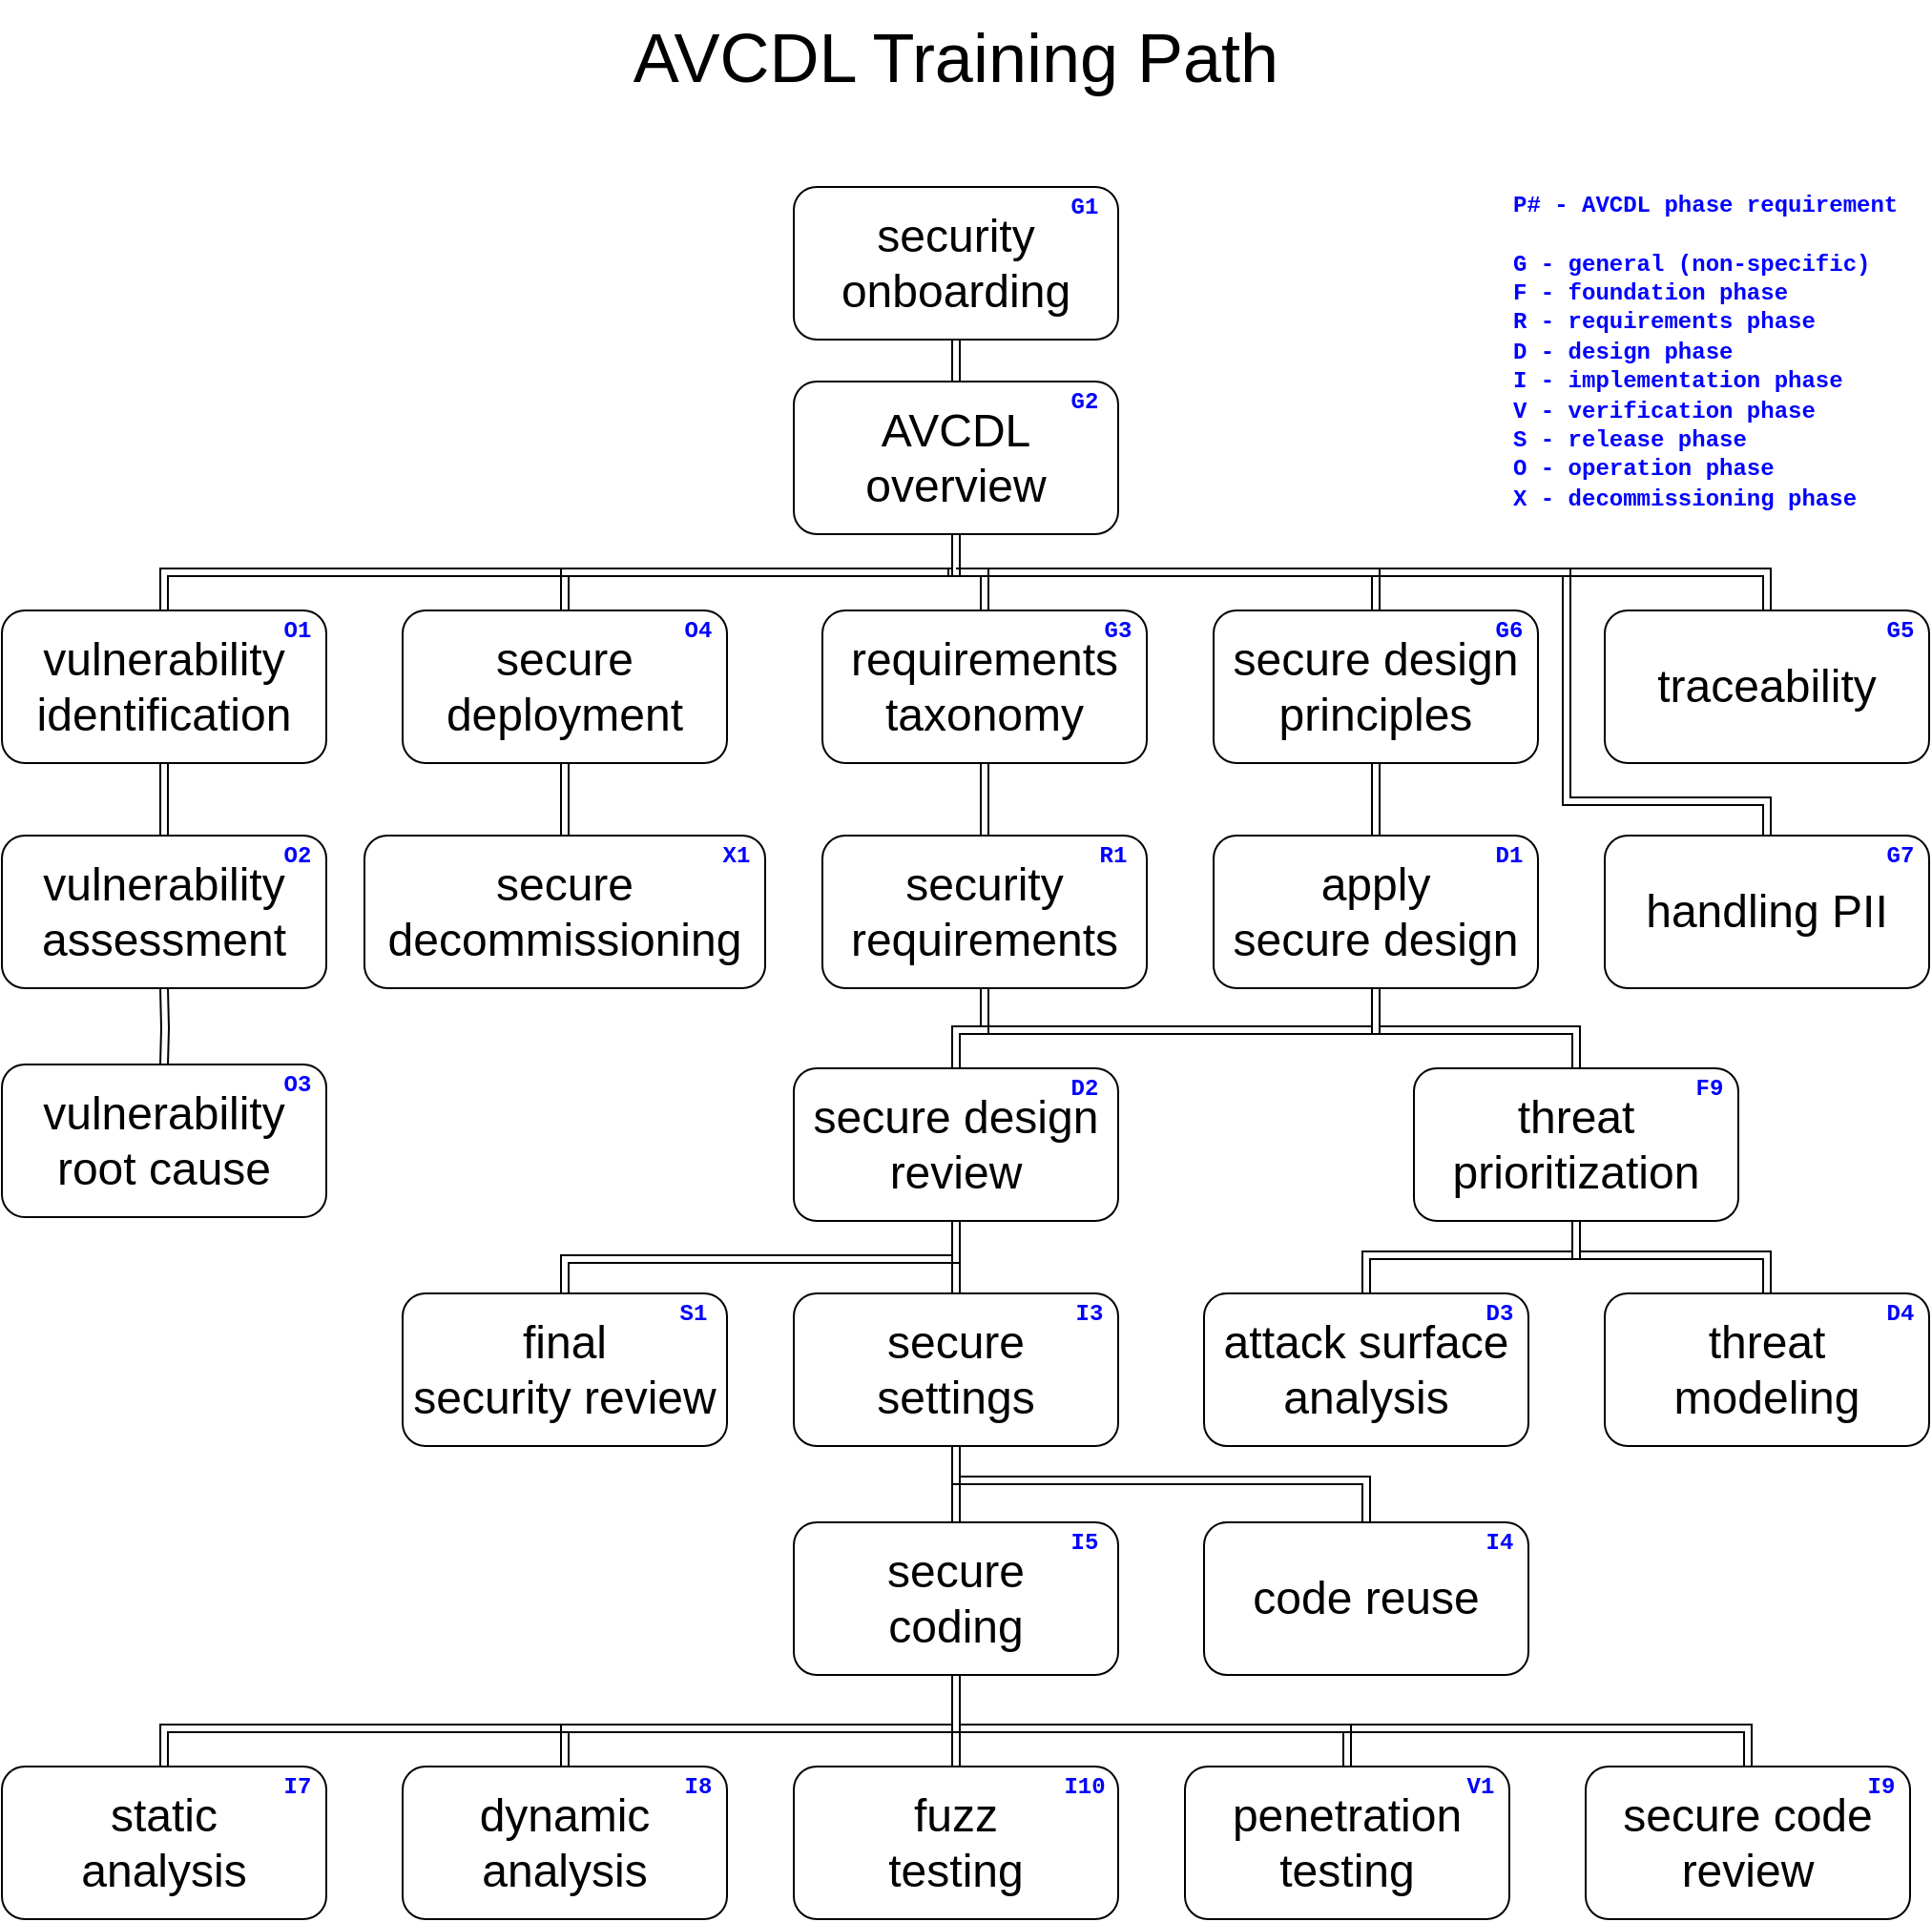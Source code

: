 <mxfile version="14.1.8" type="device"><diagram id="gDJf0HXllgIqS87DOLP7" name="Page-1"><mxGraphModel dx="1106" dy="1121" grid="1" gridSize="10" guides="1" tooltips="1" connect="1" arrows="1" fold="1" page="1" pageScale="1" pageWidth="1100" pageHeight="850" math="0" shadow="0"><root><mxCell id="0"/><mxCell id="1" parent="0"/><mxCell id="BhbOlNh4GPKEuo-rkWmM-4" style="edgeStyle=orthogonalEdgeStyle;rounded=0;orthogonalLoop=1;jettySize=auto;html=1;entryX=0.5;entryY=0;entryDx=0;entryDy=0;shape=link;shadow=0;" parent="1" source="BhbOlNh4GPKEuo-rkWmM-1" target="BhbOlNh4GPKEuo-rkWmM-3" edge="1"><mxGeometry relative="1" as="geometry"/></mxCell><mxCell id="BhbOlNh4GPKEuo-rkWmM-1" value="&lt;font style=&quot;font-size: 24px&quot;&gt;security onboarding&lt;/font&gt;" style="rounded=1;whiteSpace=wrap;html=1;fillColor=none;" parent="1" vertex="1"><mxGeometry x="445" y="128" width="170" height="80" as="geometry"/></mxCell><mxCell id="BhbOlNh4GPKEuo-rkWmM-2" value="&lt;font style=&quot;font-size: 36px&quot;&gt;AVCDL Training Path&lt;/font&gt;" style="text;html=1;strokeColor=none;fillColor=none;align=center;verticalAlign=middle;whiteSpace=wrap;rounded=0;" parent="1" vertex="1"><mxGeometry x="335" y="30" width="390" height="60" as="geometry"/></mxCell><mxCell id="BhbOlNh4GPKEuo-rkWmM-6" style="edgeStyle=orthogonalEdgeStyle;shape=link;rounded=0;orthogonalLoop=1;jettySize=auto;html=1;exitX=0.5;exitY=1;exitDx=0;exitDy=0;entryX=0.5;entryY=0;entryDx=0;entryDy=0;shadow=0;" parent="1" source="BhbOlNh4GPKEuo-rkWmM-11" target="BhbOlNh4GPKEuo-rkWmM-5" edge="1"><mxGeometry relative="1" as="geometry"><Array as="points"><mxPoint x="545" y="448"/><mxPoint x="545" y="448"/></Array></mxGeometry></mxCell><mxCell id="BhbOlNh4GPKEuo-rkWmM-8" style="edgeStyle=orthogonalEdgeStyle;shape=link;rounded=0;orthogonalLoop=1;jettySize=auto;html=1;entryX=0.5;entryY=0;entryDx=0;entryDy=0;shadow=0;exitX=0.5;exitY=1;exitDx=0;exitDy=0;" parent="1" source="BhbOlNh4GPKEuo-rkWmM-3" target="BhbOlNh4GPKEuo-rkWmM-7" edge="1"><mxGeometry relative="1" as="geometry"><mxPoint x="530" y="310" as="sourcePoint"/><Array as="points"><mxPoint x="530" y="330"/><mxPoint x="955" y="330"/></Array></mxGeometry></mxCell><mxCell id="BhbOlNh4GPKEuo-rkWmM-3" value="&lt;font style=&quot;font-size: 24px&quot;&gt;AVCDL overview&lt;/font&gt;" style="rounded=1;whiteSpace=wrap;html=1;fillColor=none;" parent="1" vertex="1"><mxGeometry x="445" y="230" width="170" height="80" as="geometry"/></mxCell><mxCell id="BhbOlNh4GPKEuo-rkWmM-13" style="edgeStyle=orthogonalEdgeStyle;shape=link;rounded=0;orthogonalLoop=1;jettySize=auto;html=1;exitX=0.5;exitY=1;exitDx=0;exitDy=0;entryX=0.5;entryY=0;entryDx=0;entryDy=0;shadow=0;" parent="1" source="BhbOlNh4GPKEuo-rkWmM-3" target="BhbOlNh4GPKEuo-rkWmM-11" edge="1"><mxGeometry relative="1" as="geometry"><Array as="points"><mxPoint x="530" y="330"/><mxPoint x="545" y="330"/></Array></mxGeometry></mxCell><mxCell id="BhbOlNh4GPKEuo-rkWmM-5" value="&lt;font style=&quot;font-size: 24px&quot;&gt;security requirements&lt;/font&gt;" style="rounded=1;whiteSpace=wrap;html=1;fillColor=none;" parent="1" vertex="1"><mxGeometry x="460" y="468" width="170" height="80" as="geometry"/></mxCell><mxCell id="BhbOlNh4GPKEuo-rkWmM-7" value="&lt;font style=&quot;font-size: 24px&quot;&gt;traceability&lt;/font&gt;" style="rounded=1;whiteSpace=wrap;html=1;fillColor=none;" parent="1" vertex="1"><mxGeometry x="870" y="350" width="170" height="80" as="geometry"/></mxCell><mxCell id="BhbOlNh4GPKEuo-rkWmM-17" style="edgeStyle=orthogonalEdgeStyle;shape=link;rounded=0;orthogonalLoop=1;jettySize=auto;html=1;entryX=0.5;entryY=0;entryDx=0;entryDy=0;shadow=0;" parent="1" source="BhbOlNh4GPKEuo-rkWmM-9" target="BhbOlNh4GPKEuo-rkWmM-15" edge="1"><mxGeometry relative="1" as="geometry"/></mxCell><mxCell id="BhbOlNh4GPKEuo-rkWmM-18" style="edgeStyle=orthogonalEdgeStyle;shape=link;rounded=0;orthogonalLoop=1;jettySize=auto;html=1;shadow=0;entryX=0.5;entryY=0;entryDx=0;entryDy=0;exitX=0.5;exitY=1;exitDx=0;exitDy=0;" parent="1" source="tl-9EKq-_dEBvFJHlvS9-1" target="BhbOlNh4GPKEuo-rkWmM-14" edge="1"><mxGeometry relative="1" as="geometry"><Array as="points"><mxPoint x="750" y="570"/><mxPoint x="855" y="570"/></Array><mxPoint x="730" y="530" as="sourcePoint"/></mxGeometry></mxCell><mxCell id="BhbOlNh4GPKEuo-rkWmM-19" style="edgeStyle=orthogonalEdgeStyle;shape=link;rounded=0;orthogonalLoop=1;jettySize=auto;html=1;shadow=0;entryX=0.5;entryY=0;entryDx=0;entryDy=0;exitX=0.5;exitY=1;exitDx=0;exitDy=0;" parent="1" source="BhbOlNh4GPKEuo-rkWmM-14" target="BhbOlNh4GPKEuo-rkWmM-16" edge="1"><mxGeometry relative="1" as="geometry"><Array as="points"><mxPoint x="855" y="688"/><mxPoint x="955" y="688"/></Array><mxPoint x="1020" y="648" as="sourcePoint"/></mxGeometry></mxCell><mxCell id="BhbOlNh4GPKEuo-rkWmM-21" style="edgeStyle=orthogonalEdgeStyle;shape=link;rounded=0;orthogonalLoop=1;jettySize=auto;html=1;shadow=0;entryX=0.5;entryY=0;entryDx=0;entryDy=0;exitX=0.5;exitY=1;exitDx=0;exitDy=0;" parent="1" source="BhbOlNh4GPKEuo-rkWmM-14" target="BhbOlNh4GPKEuo-rkWmM-20" edge="1"><mxGeometry relative="1" as="geometry"><Array as="points"><mxPoint x="855" y="688"/><mxPoint x="745" y="688"/></Array></mxGeometry></mxCell><mxCell id="BhbOlNh4GPKEuo-rkWmM-9" value="&lt;span style=&quot;font-size: 24px&quot;&gt;secure design review&lt;/span&gt;" style="rounded=1;whiteSpace=wrap;html=1;fillColor=none;" parent="1" vertex="1"><mxGeometry x="445" y="590" width="170" height="80" as="geometry"/></mxCell><mxCell id="BhbOlNh4GPKEuo-rkWmM-11" value="&lt;span style=&quot;font-size: 24px&quot;&gt;requirements taxonomy&lt;/span&gt;" style="rounded=1;whiteSpace=wrap;html=1;fillColor=none;" parent="1" vertex="1"><mxGeometry x="460" y="350" width="170" height="80" as="geometry"/></mxCell><mxCell id="BhbOlNh4GPKEuo-rkWmM-10" style="edgeStyle=orthogonalEdgeStyle;shape=link;rounded=0;orthogonalLoop=1;jettySize=auto;html=1;exitX=0.5;exitY=1;exitDx=0;exitDy=0;shadow=0;entryX=0.5;entryY=0;entryDx=0;entryDy=0;" parent="1" source="qbMYSEdbiw1AQHqBs3Nj-1" target="tl-9EKq-_dEBvFJHlvS9-1" edge="1"><mxGeometry relative="1" as="geometry"><mxPoint x="940" y="468" as="targetPoint"/><Array as="points"><mxPoint x="750" y="448"/><mxPoint x="750" y="448"/></Array></mxGeometry></mxCell><mxCell id="BhbOlNh4GPKEuo-rkWmM-14" value="&lt;span style=&quot;font-size: 24px&quot;&gt;threat prioritization&lt;/span&gt;" style="rounded=1;whiteSpace=wrap;html=1;fillColor=none;" parent="1" vertex="1"><mxGeometry x="770" y="590" width="170" height="80" as="geometry"/></mxCell><mxCell id="BhbOlNh4GPKEuo-rkWmM-61" style="edgeStyle=orthogonalEdgeStyle;shape=link;rounded=0;orthogonalLoop=1;jettySize=auto;html=1;entryX=0.5;entryY=0;entryDx=0;entryDy=0;shadow=0;exitX=0.5;exitY=1;exitDx=0;exitDy=0;" parent="1" source="BhbOlNh4GPKEuo-rkWmM-15" target="BhbOlNh4GPKEuo-rkWmM-23" edge="1"><mxGeometry relative="1" as="geometry"><Array as="points"><mxPoint x="530" y="818"/><mxPoint x="530" y="818"/></Array></mxGeometry></mxCell><mxCell id="BhbOlNh4GPKEuo-rkWmM-64" style="edgeStyle=orthogonalEdgeStyle;shape=link;rounded=0;orthogonalLoop=1;jettySize=auto;html=1;shadow=0;entryX=0.5;entryY=0;entryDx=0;entryDy=0;width=-4;exitX=0.5;exitY=1;exitDx=0;exitDy=0;" parent="1" source="BhbOlNh4GPKEuo-rkWmM-3" target="BhbOlNh4GPKEuo-rkWmM-22" edge="1"><mxGeometry relative="1" as="geometry"><Array as="points"><mxPoint x="530" y="330"/><mxPoint x="325" y="330"/></Array><mxPoint x="320" y="308" as="sourcePoint"/></mxGeometry></mxCell><mxCell id="BhbOlNh4GPKEuo-rkWmM-15" value="&lt;font style=&quot;font-size: 24px&quot;&gt;secure&lt;br&gt;settings&lt;/font&gt;" style="rounded=1;whiteSpace=wrap;html=1;fillColor=none;" parent="1" vertex="1"><mxGeometry x="445" y="708" width="170" height="80" as="geometry"/></mxCell><mxCell id="BhbOlNh4GPKEuo-rkWmM-16" value="&lt;font style=&quot;font-size: 24px&quot;&gt;threat&lt;br&gt;modeling&lt;/font&gt;" style="rounded=1;whiteSpace=wrap;html=1;fillColor=none;" parent="1" vertex="1"><mxGeometry x="870" y="708" width="170" height="80" as="geometry"/></mxCell><mxCell id="BhbOlNh4GPKEuo-rkWmM-20" value="&lt;span style=&quot;font-size: 24px&quot;&gt;attack surface analysis&lt;/span&gt;" style="rounded=1;whiteSpace=wrap;html=1;fillColor=none;" parent="1" vertex="1"><mxGeometry x="660" y="708" width="170" height="80" as="geometry"/></mxCell><mxCell id="BhbOlNh4GPKEuo-rkWmM-30" style="edgeStyle=orthogonalEdgeStyle;shape=link;rounded=0;orthogonalLoop=1;jettySize=auto;html=1;entryX=0.5;entryY=0;entryDx=0;entryDy=0;shadow=0;" parent="1" source="BhbOlNh4GPKEuo-rkWmM-22" target="BhbOlNh4GPKEuo-rkWmM-29" edge="1"><mxGeometry relative="1" as="geometry"/></mxCell><mxCell id="BhbOlNh4GPKEuo-rkWmM-22" value="&lt;span style=&quot;font-size: 24px&quot;&gt;secure deployment&lt;/span&gt;" style="rounded=1;whiteSpace=wrap;html=1;fillColor=none;" parent="1" vertex="1"><mxGeometry x="240" y="350" width="170" height="80" as="geometry"/></mxCell><mxCell id="BhbOlNh4GPKEuo-rkWmM-33" style="edgeStyle=orthogonalEdgeStyle;shape=link;rounded=0;orthogonalLoop=1;jettySize=auto;html=1;entryX=0.5;entryY=0;entryDx=0;entryDy=0;shadow=0;exitX=0.5;exitY=1;exitDx=0;exitDy=0;" parent="1" source="BhbOlNh4GPKEuo-rkWmM-23" target="BhbOlNh4GPKEuo-rkWmM-32" edge="1"><mxGeometry relative="1" as="geometry"><Array as="points"><mxPoint x="530" y="936"/><mxPoint x="115" y="936"/></Array></mxGeometry></mxCell><mxCell id="BhbOlNh4GPKEuo-rkWmM-37" style="edgeStyle=orthogonalEdgeStyle;shape=link;rounded=0;orthogonalLoop=1;jettySize=auto;html=1;entryX=0.5;entryY=0;entryDx=0;entryDy=0;shadow=0;exitX=0.5;exitY=1;exitDx=0;exitDy=0;" parent="1" source="BhbOlNh4GPKEuo-rkWmM-23" target="BhbOlNh4GPKEuo-rkWmM-34" edge="1"><mxGeometry relative="1" as="geometry"><Array as="points"><mxPoint x="530" y="936"/><mxPoint x="325" y="936"/></Array></mxGeometry></mxCell><mxCell id="BhbOlNh4GPKEuo-rkWmM-38" style="edgeStyle=orthogonalEdgeStyle;shape=link;rounded=0;orthogonalLoop=1;jettySize=auto;html=1;entryX=0.5;entryY=0;entryDx=0;entryDy=0;shadow=0;" parent="1" source="BhbOlNh4GPKEuo-rkWmM-23" target="BhbOlNh4GPKEuo-rkWmM-35" edge="1"><mxGeometry relative="1" as="geometry"><Array as="points"><mxPoint x="530" y="948"/><mxPoint x="530" y="948"/></Array></mxGeometry></mxCell><mxCell id="BhbOlNh4GPKEuo-rkWmM-39" style="edgeStyle=orthogonalEdgeStyle;shape=link;rounded=0;orthogonalLoop=1;jettySize=auto;html=1;entryX=0.5;entryY=0;entryDx=0;entryDy=0;shadow=0;exitX=0.5;exitY=1;exitDx=0;exitDy=0;" parent="1" source="BhbOlNh4GPKEuo-rkWmM-23" target="BhbOlNh4GPKEuo-rkWmM-36" edge="1"><mxGeometry relative="1" as="geometry"><Array as="points"><mxPoint x="530" y="936"/><mxPoint x="735" y="936"/></Array></mxGeometry></mxCell><mxCell id="BhbOlNh4GPKEuo-rkWmM-40" style="edgeStyle=orthogonalEdgeStyle;shape=link;rounded=0;orthogonalLoop=1;jettySize=auto;html=1;shadow=0;entryX=0.5;entryY=0;entryDx=0;entryDy=0;exitX=0.5;exitY=1;exitDx=0;exitDy=0;" parent="1" source="BhbOlNh4GPKEuo-rkWmM-23" target="BhbOlNh4GPKEuo-rkWmM-25" edge="1"><mxGeometry relative="1" as="geometry"><Array as="points"><mxPoint x="530" y="936"/><mxPoint x="945" y="936"/></Array></mxGeometry></mxCell><mxCell id="BhbOlNh4GPKEuo-rkWmM-23" value="&lt;font style=&quot;font-size: 24px&quot;&gt;secure&lt;br&gt;coding&lt;/font&gt;" style="rounded=1;whiteSpace=wrap;html=1;fillColor=none;" parent="1" vertex="1"><mxGeometry x="445" y="828" width="170" height="80" as="geometry"/></mxCell><mxCell id="BhbOlNh4GPKEuo-rkWmM-63" style="edgeStyle=orthogonalEdgeStyle;shape=link;rounded=0;orthogonalLoop=1;jettySize=auto;html=1;entryX=0.5;entryY=1;entryDx=0;entryDy=0;shadow=0;exitX=0.5;exitY=0;exitDx=0;exitDy=0;" parent="1" source="BhbOlNh4GPKEuo-rkWmM-24" target="BhbOlNh4GPKEuo-rkWmM-15" edge="1"><mxGeometry relative="1" as="geometry"><Array as="points"><mxPoint x="745" y="806"/><mxPoint x="530" y="806"/></Array></mxGeometry></mxCell><mxCell id="BhbOlNh4GPKEuo-rkWmM-24" value="&lt;span style=&quot;font-size: 24px&quot;&gt;code reuse&lt;/span&gt;" style="rounded=1;whiteSpace=wrap;html=1;fillColor=none;" parent="1" vertex="1"><mxGeometry x="660" y="828" width="170" height="80" as="geometry"/></mxCell><mxCell id="BhbOlNh4GPKEuo-rkWmM-25" value="&lt;span style=&quot;font-size: 24px&quot;&gt;secure code review&lt;/span&gt;" style="rounded=1;whiteSpace=wrap;html=1;fillColor=none;" parent="1" vertex="1"><mxGeometry x="860" y="956" width="170" height="80" as="geometry"/></mxCell><mxCell id="BhbOlNh4GPKEuo-rkWmM-29" value="&lt;span style=&quot;font-size: 24px&quot;&gt;secure decommissioning&lt;/span&gt;" style="rounded=1;whiteSpace=wrap;html=1;fillColor=none;" parent="1" vertex="1"><mxGeometry x="220" y="468" width="210" height="80" as="geometry"/></mxCell><mxCell id="BhbOlNh4GPKEuo-rkWmM-32" value="&lt;span style=&quot;font-size: 24px&quot;&gt;static&lt;br&gt;analysis&lt;/span&gt;" style="rounded=1;whiteSpace=wrap;html=1;fillColor=none;" parent="1" vertex="1"><mxGeometry x="30" y="956" width="170" height="80" as="geometry"/></mxCell><mxCell id="BhbOlNh4GPKEuo-rkWmM-34" value="&lt;span style=&quot;font-size: 24px&quot;&gt;dynamic analysis&lt;/span&gt;" style="rounded=1;whiteSpace=wrap;html=1;fillColor=none;" parent="1" vertex="1"><mxGeometry x="240" y="956" width="170" height="80" as="geometry"/></mxCell><mxCell id="BhbOlNh4GPKEuo-rkWmM-35" value="&lt;span style=&quot;font-size: 24px&quot;&gt;fuzz&lt;br&gt;testing&lt;br&gt;&lt;/span&gt;" style="rounded=1;whiteSpace=wrap;html=1;fillColor=none;" parent="1" vertex="1"><mxGeometry x="445" y="956" width="170" height="80" as="geometry"/></mxCell><mxCell id="BhbOlNh4GPKEuo-rkWmM-36" value="&lt;span style=&quot;font-size: 24px&quot;&gt;penetration testing&lt;/span&gt;" style="rounded=1;whiteSpace=wrap;html=1;fillColor=none;" parent="1" vertex="1"><mxGeometry x="650" y="956" width="170" height="80" as="geometry"/></mxCell><mxCell id="BhbOlNh4GPKEuo-rkWmM-41" value="&lt;font face=&quot;Courier New&quot; color=&quot;#0000ff&quot;&gt;&lt;b&gt;G1&lt;/b&gt;&lt;/font&gt;" style="text;html=1;strokeColor=none;fillColor=none;align=center;verticalAlign=middle;whiteSpace=wrap;rounded=0;" parent="1" vertex="1"><mxGeometry x="580" y="128" width="35" height="20" as="geometry"/></mxCell><mxCell id="BhbOlNh4GPKEuo-rkWmM-42" value="&lt;font face=&quot;Courier New&quot; color=&quot;#0000ff&quot;&gt;&lt;b&gt;G2&lt;/b&gt;&lt;/font&gt;" style="text;html=1;strokeColor=none;fillColor=none;align=center;verticalAlign=middle;whiteSpace=wrap;rounded=0;" parent="1" vertex="1"><mxGeometry x="580" y="230" width="35" height="20" as="geometry"/></mxCell><mxCell id="BhbOlNh4GPKEuo-rkWmM-43" value="&lt;font face=&quot;Courier New&quot; color=&quot;#0000ff&quot;&gt;&lt;b&gt;D2&lt;/b&gt;&lt;/font&gt;" style="text;html=1;strokeColor=none;fillColor=none;align=center;verticalAlign=middle;whiteSpace=wrap;rounded=0;" parent="1" vertex="1"><mxGeometry x="580" y="590" width="35" height="20" as="geometry"/></mxCell><mxCell id="BhbOlNh4GPKEuo-rkWmM-44" value="&lt;font face=&quot;Courier New&quot; color=&quot;#0000ff&quot;&gt;&lt;b&gt;R1&lt;/b&gt;&lt;/font&gt;" style="text;html=1;strokeColor=none;fillColor=none;align=center;verticalAlign=middle;whiteSpace=wrap;rounded=0;" parent="1" vertex="1"><mxGeometry x="595" y="468" width="35" height="20" as="geometry"/></mxCell><mxCell id="BhbOlNh4GPKEuo-rkWmM-45" value="&lt;font face=&quot;Courier New&quot; color=&quot;#0000ff&quot;&gt;&lt;b&gt;I3&lt;/b&gt;&lt;/font&gt;" style="text;html=1;strokeColor=none;fillColor=none;align=center;verticalAlign=middle;whiteSpace=wrap;rounded=0;" parent="1" vertex="1"><mxGeometry x="585" y="708" width="30" height="20" as="geometry"/></mxCell><mxCell id="BhbOlNh4GPKEuo-rkWmM-46" value="&lt;font face=&quot;Courier New&quot; color=&quot;#0000ff&quot;&gt;&lt;b&gt;I5&lt;/b&gt;&lt;/font&gt;" style="text;html=1;strokeColor=none;fillColor=none;align=center;verticalAlign=middle;whiteSpace=wrap;rounded=0;" parent="1" vertex="1"><mxGeometry x="580" y="828" width="35" height="20" as="geometry"/></mxCell><mxCell id="BhbOlNh4GPKEuo-rkWmM-47" value="&lt;font face=&quot;Courier New&quot; color=&quot;#0000ff&quot;&gt;&lt;b&gt;I8&lt;/b&gt;&lt;/font&gt;" style="text;html=1;strokeColor=none;fillColor=none;align=center;verticalAlign=middle;whiteSpace=wrap;rounded=0;" parent="1" vertex="1"><mxGeometry x="380" y="956" width="30" height="20" as="geometry"/></mxCell><mxCell id="BhbOlNh4GPKEuo-rkWmM-48" value="&lt;font face=&quot;Courier New&quot; color=&quot;#0000ff&quot;&gt;&lt;b&gt;G3&lt;/b&gt;&lt;/font&gt;" style="text;html=1;strokeColor=none;fillColor=none;align=center;verticalAlign=middle;whiteSpace=wrap;rounded=0;" parent="1" vertex="1"><mxGeometry x="600" y="350" width="30" height="20" as="geometry"/></mxCell><mxCell id="BhbOlNh4GPKEuo-rkWmM-49" value="&lt;font face=&quot;Courier New&quot; color=&quot;#0000ff&quot;&gt;&lt;b&gt;F9&lt;/b&gt;&lt;/font&gt;" style="text;html=1;strokeColor=none;fillColor=none;align=center;verticalAlign=middle;whiteSpace=wrap;rounded=0;" parent="1" vertex="1"><mxGeometry x="910" y="590" width="30" height="20" as="geometry"/></mxCell><mxCell id="BhbOlNh4GPKEuo-rkWmM-50" value="&lt;font face=&quot;Courier New&quot; color=&quot;#0000ff&quot;&gt;&lt;b&gt;I7&lt;/b&gt;&lt;/font&gt;" style="text;html=1;strokeColor=none;fillColor=none;align=center;verticalAlign=middle;whiteSpace=wrap;rounded=0;" parent="1" vertex="1"><mxGeometry x="170" y="956" width="30" height="20" as="geometry"/></mxCell><mxCell id="BhbOlNh4GPKEuo-rkWmM-51" value="&lt;font face=&quot;Courier New&quot; color=&quot;#0000ff&quot;&gt;&lt;b&gt;G5&lt;/b&gt;&lt;/font&gt;" style="text;html=1;strokeColor=none;fillColor=none;align=center;verticalAlign=middle;whiteSpace=wrap;rounded=0;" parent="1" vertex="1"><mxGeometry x="1010" y="350" width="30" height="20" as="geometry"/></mxCell><mxCell id="BhbOlNh4GPKEuo-rkWmM-52" value="&lt;font face=&quot;Courier New&quot; color=&quot;#0000ff&quot;&gt;&lt;b&gt;D4&lt;/b&gt;&lt;/font&gt;" style="text;html=1;strokeColor=none;fillColor=none;align=center;verticalAlign=middle;whiteSpace=wrap;rounded=0;" parent="1" vertex="1"><mxGeometry x="1010" y="708" width="30" height="20" as="geometry"/></mxCell><mxCell id="BhbOlNh4GPKEuo-rkWmM-53" value="&lt;font face=&quot;Courier New&quot; color=&quot;#0000ff&quot;&gt;&lt;b&gt;I4&lt;/b&gt;&lt;/font&gt;" style="text;html=1;strokeColor=none;fillColor=none;align=center;verticalAlign=middle;whiteSpace=wrap;rounded=0;" parent="1" vertex="1"><mxGeometry x="800" y="828" width="30" height="20" as="geometry"/></mxCell><mxCell id="BhbOlNh4GPKEuo-rkWmM-54" value="&lt;font face=&quot;Courier New&quot; color=&quot;#0000ff&quot;&gt;&lt;b&gt;I10&lt;/b&gt;&lt;/font&gt;" style="text;html=1;strokeColor=none;fillColor=none;align=center;verticalAlign=middle;whiteSpace=wrap;rounded=0;" parent="1" vertex="1"><mxGeometry x="580" y="956" width="35" height="20" as="geometry"/></mxCell><mxCell id="BhbOlNh4GPKEuo-rkWmM-55" value="&lt;font face=&quot;Courier New&quot; color=&quot;#0000ff&quot;&gt;&lt;b&gt;D3&lt;/b&gt;&lt;/font&gt;" style="text;html=1;strokeColor=none;fillColor=none;align=center;verticalAlign=middle;whiteSpace=wrap;rounded=0;" parent="1" vertex="1"><mxGeometry x="800" y="708" width="30" height="20" as="geometry"/></mxCell><mxCell id="BhbOlNh4GPKEuo-rkWmM-56" value="&lt;font face=&quot;Courier New&quot; color=&quot;#0000ff&quot;&gt;&lt;b&gt;V1&lt;/b&gt;&lt;/font&gt;" style="text;html=1;strokeColor=none;fillColor=none;align=center;verticalAlign=middle;whiteSpace=wrap;rounded=0;" parent="1" vertex="1"><mxGeometry x="790" y="956" width="30" height="20" as="geometry"/></mxCell><mxCell id="BhbOlNh4GPKEuo-rkWmM-57" value="&lt;font face=&quot;Courier New&quot; color=&quot;#0000ff&quot;&gt;&lt;b&gt;I9&lt;/b&gt;&lt;/font&gt;" style="text;html=1;strokeColor=none;fillColor=none;align=center;verticalAlign=middle;whiteSpace=wrap;rounded=0;" parent="1" vertex="1"><mxGeometry x="1000" y="956" width="30" height="20" as="geometry"/></mxCell><mxCell id="BhbOlNh4GPKEuo-rkWmM-58" value="&lt;font face=&quot;Courier New&quot; color=&quot;#0000ff&quot;&gt;&lt;b&gt;O4&lt;/b&gt;&lt;/font&gt;" style="text;html=1;strokeColor=none;fillColor=none;align=center;verticalAlign=middle;whiteSpace=wrap;rounded=0;" parent="1" vertex="1"><mxGeometry x="380" y="350" width="30" height="20" as="geometry"/></mxCell><mxCell id="BhbOlNh4GPKEuo-rkWmM-59" value="&lt;font face=&quot;Courier New&quot; color=&quot;#0000ff&quot;&gt;&lt;b&gt;X1&lt;/b&gt;&lt;/font&gt;" style="text;html=1;strokeColor=none;fillColor=none;align=center;verticalAlign=middle;whiteSpace=wrap;rounded=0;" parent="1" vertex="1"><mxGeometry x="400" y="468" width="30" height="20" as="geometry"/></mxCell><mxCell id="BhbOlNh4GPKEuo-rkWmM-65" value="&lt;font face=&quot;Courier New&quot; color=&quot;#0000ff&quot;&gt;&lt;b&gt;P# - AVCDL phase requirement&lt;br&gt;&lt;br&gt;G - general (non-specific)&lt;br&gt;F - foundation phase&lt;br&gt;R - requirements phase&lt;br&gt;D - design phase&lt;br&gt;I - implementation phase&lt;br&gt;V - verification phase&lt;br&gt;S - release phase&lt;br&gt;O - operation phase&lt;br&gt;X - decommissioning phase&lt;br&gt;&lt;/b&gt;&lt;/font&gt;" style="text;html=1;strokeColor=none;fillColor=none;align=left;verticalAlign=middle;whiteSpace=wrap;rounded=0;" parent="1" vertex="1"><mxGeometry x="820" y="128" width="220" height="172" as="geometry"/></mxCell><mxCell id="qbMYSEdbiw1AQHqBs3Nj-1" value="&lt;span style=&quot;font-size: 24px&quot;&gt;secure design principles&lt;/span&gt;" style="rounded=1;whiteSpace=wrap;html=1;fillColor=none;" parent="1" vertex="1"><mxGeometry x="665" y="350" width="170" height="80" as="geometry"/></mxCell><mxCell id="qbMYSEdbiw1AQHqBs3Nj-2" value="&lt;font face=&quot;Courier New&quot; color=&quot;#0000ff&quot;&gt;&lt;b&gt;G6&lt;/b&gt;&lt;/font&gt;" style="text;html=1;strokeColor=none;fillColor=none;align=center;verticalAlign=middle;whiteSpace=wrap;rounded=0;" parent="1" vertex="1"><mxGeometry x="805" y="350" width="30" height="20" as="geometry"/></mxCell><mxCell id="qbMYSEdbiw1AQHqBs3Nj-3" style="edgeStyle=orthogonalEdgeStyle;shape=link;rounded=0;orthogonalLoop=1;jettySize=auto;html=1;entryX=0.5;entryY=0;entryDx=0;entryDy=0;shadow=0;" parent="1" target="qbMYSEdbiw1AQHqBs3Nj-1" edge="1"><mxGeometry relative="1" as="geometry"><mxPoint x="528" y="328" as="sourcePoint"/><mxPoint x="322.5" y="339" as="targetPoint"/><Array as="points"><mxPoint x="528" y="330"/><mxPoint x="750" y="330"/></Array></mxGeometry></mxCell><mxCell id="qbMYSEdbiw1AQHqBs3Nj-4" style="edgeStyle=orthogonalEdgeStyle;shape=link;rounded=0;orthogonalLoop=1;jettySize=auto;html=1;shadow=0;entryX=0.5;entryY=0;entryDx=0;entryDy=0;exitX=0.5;exitY=1;exitDx=0;exitDy=0;" parent="1" source="BhbOlNh4GPKEuo-rkWmM-5" target="BhbOlNh4GPKEuo-rkWmM-9" edge="1"><mxGeometry relative="1" as="geometry"><mxPoint x="580" y="530" as="sourcePoint"/><mxPoint x="630" y="578" as="targetPoint"/><Array as="points"><mxPoint x="545" y="570"/><mxPoint x="530" y="570"/></Array></mxGeometry></mxCell><mxCell id="tl-9EKq-_dEBvFJHlvS9-1" value="&lt;span style=&quot;font-size: 24px&quot;&gt;apply&lt;br&gt;secure design&lt;/span&gt;" style="rounded=1;whiteSpace=wrap;html=1;fillColor=none;" parent="1" vertex="1"><mxGeometry x="665" y="468" width="170" height="80" as="geometry"/></mxCell><mxCell id="tl-9EKq-_dEBvFJHlvS9-2" value="&lt;font face=&quot;Courier New&quot; color=&quot;#0000ff&quot;&gt;&lt;b&gt;D1&lt;/b&gt;&lt;/font&gt;" style="text;html=1;strokeColor=none;fillColor=none;align=center;verticalAlign=middle;whiteSpace=wrap;rounded=0;" parent="1" vertex="1"><mxGeometry x="805" y="468" width="30" height="20" as="geometry"/></mxCell><mxCell id="tl-9EKq-_dEBvFJHlvS9-3" style="edgeStyle=orthogonalEdgeStyle;shape=link;rounded=0;orthogonalLoop=1;jettySize=auto;html=1;shadow=0;entryX=0.5;entryY=0;entryDx=0;entryDy=0;exitX=0.5;exitY=1;exitDx=0;exitDy=0;" parent="1" source="tl-9EKq-_dEBvFJHlvS9-1" target="BhbOlNh4GPKEuo-rkWmM-9" edge="1"><mxGeometry relative="1" as="geometry"><mxPoint x="650" y="568" as="sourcePoint"/><mxPoint x="745" y="610" as="targetPoint"/><Array as="points"><mxPoint x="750" y="570"/><mxPoint x="530" y="570"/></Array></mxGeometry></mxCell><mxCell id="tl-9EKq-_dEBvFJHlvS9-4" value="&lt;span style=&quot;font-size: 24px&quot;&gt;vulnerability identification&lt;/span&gt;" style="rounded=1;whiteSpace=wrap;html=1;fillColor=none;" parent="1" vertex="1"><mxGeometry x="30" y="350" width="170" height="80" as="geometry"/></mxCell><mxCell id="tl-9EKq-_dEBvFJHlvS9-5" value="&lt;font face=&quot;Courier New&quot; color=&quot;#0000ff&quot;&gt;&lt;b&gt;O1&lt;/b&gt;&lt;/font&gt;" style="text;html=1;strokeColor=none;fillColor=none;align=center;verticalAlign=middle;whiteSpace=wrap;rounded=0;" parent="1" vertex="1"><mxGeometry x="170" y="350" width="30" height="20" as="geometry"/></mxCell><mxCell id="tl-9EKq-_dEBvFJHlvS9-6" value="&lt;span style=&quot;font-size: 24px&quot;&gt;vulnerability assessment&lt;/span&gt;" style="rounded=1;whiteSpace=wrap;html=1;fillColor=none;" parent="1" vertex="1"><mxGeometry x="30" y="468" width="170" height="80" as="geometry"/></mxCell><mxCell id="tl-9EKq-_dEBvFJHlvS9-7" value="&lt;font face=&quot;Courier New&quot; color=&quot;#0000ff&quot;&gt;&lt;b&gt;O2&lt;/b&gt;&lt;/font&gt;" style="text;html=1;strokeColor=none;fillColor=none;align=center;verticalAlign=middle;whiteSpace=wrap;rounded=0;" parent="1" vertex="1"><mxGeometry x="170" y="468" width="30" height="20" as="geometry"/></mxCell><mxCell id="tl-9EKq-_dEBvFJHlvS9-8" value="&lt;span style=&quot;font-size: 24px&quot;&gt;vulnerability root cause&lt;/span&gt;" style="rounded=1;whiteSpace=wrap;html=1;fillColor=none;" parent="1" vertex="1"><mxGeometry x="30" y="588" width="170" height="80" as="geometry"/></mxCell><mxCell id="tl-9EKq-_dEBvFJHlvS9-9" value="&lt;font face=&quot;Courier New&quot; color=&quot;#0000ff&quot;&gt;&lt;b&gt;O3&lt;/b&gt;&lt;/font&gt;" style="text;html=1;strokeColor=none;fillColor=none;align=center;verticalAlign=middle;whiteSpace=wrap;rounded=0;" parent="1" vertex="1"><mxGeometry x="170" y="588" width="30" height="20" as="geometry"/></mxCell><mxCell id="tl-9EKq-_dEBvFJHlvS9-10" style="edgeStyle=orthogonalEdgeStyle;shape=link;rounded=0;orthogonalLoop=1;jettySize=auto;html=1;shadow=0;entryX=0.5;entryY=0;entryDx=0;entryDy=0;width=-4;" parent="1" target="tl-9EKq-_dEBvFJHlvS9-4" edge="1"><mxGeometry relative="1" as="geometry"><Array as="points"><mxPoint x="530" y="330"/><mxPoint x="115" y="330"/></Array><mxPoint x="530" y="310" as="sourcePoint"/><mxPoint x="145" y="360" as="targetPoint"/></mxGeometry></mxCell><mxCell id="tl-9EKq-_dEBvFJHlvS9-11" style="edgeStyle=orthogonalEdgeStyle;shape=link;rounded=0;orthogonalLoop=1;jettySize=auto;html=1;shadow=0;width=-4;exitX=0.5;exitY=1;exitDx=0;exitDy=0;entryX=0.5;entryY=0;entryDx=0;entryDy=0;" parent="1" source="BhbOlNh4GPKEuo-rkWmM-9" target="tl-9EKq-_dEBvFJHlvS9-14" edge="1"><mxGeometry relative="1" as="geometry"><Array as="points"><mxPoint x="530" y="690"/><mxPoint x="325" y="690"/></Array><mxPoint x="380" y="610" as="sourcePoint"/><mxPoint x="320" y="710" as="targetPoint"/></mxGeometry></mxCell><mxCell id="tl-9EKq-_dEBvFJHlvS9-12" style="edgeStyle=orthogonalEdgeStyle;shape=link;rounded=0;orthogonalLoop=1;jettySize=auto;html=1;entryX=0.5;entryY=0;entryDx=0;entryDy=0;shadow=0;exitX=0.5;exitY=1;exitDx=0;exitDy=0;" parent="1" source="tl-9EKq-_dEBvFJHlvS9-4" target="tl-9EKq-_dEBvFJHlvS9-6" edge="1"><mxGeometry relative="1" as="geometry"><mxPoint x="114.889" y="430" as="sourcePoint"/><mxPoint x="114.83" y="468" as="targetPoint"/></mxGeometry></mxCell><mxCell id="tl-9EKq-_dEBvFJHlvS9-13" style="edgeStyle=orthogonalEdgeStyle;shape=link;rounded=0;orthogonalLoop=1;jettySize=auto;html=1;entryX=0.5;entryY=0;entryDx=0;entryDy=0;shadow=0;" parent="1" target="tl-9EKq-_dEBvFJHlvS9-8" edge="1"><mxGeometry relative="1" as="geometry"><mxPoint x="115" y="548" as="sourcePoint"/><mxPoint x="114.83" y="586" as="targetPoint"/></mxGeometry></mxCell><mxCell id="tl-9EKq-_dEBvFJHlvS9-14" value="&lt;span style=&quot;font-size: 24px&quot;&gt;final&lt;br&gt;security review&lt;/span&gt;" style="rounded=1;whiteSpace=wrap;html=1;fillColor=none;" parent="1" vertex="1"><mxGeometry x="240" y="708" width="170" height="80" as="geometry"/></mxCell><mxCell id="tl-9EKq-_dEBvFJHlvS9-15" value="&lt;font face=&quot;Courier New&quot; color=&quot;#0000ff&quot;&gt;&lt;b&gt;S1&lt;/b&gt;&lt;/font&gt;" style="text;html=1;strokeColor=none;fillColor=none;align=center;verticalAlign=middle;whiteSpace=wrap;rounded=0;" parent="1" vertex="1"><mxGeometry x="375" y="708" width="35" height="20" as="geometry"/></mxCell><mxCell id="Fb_Uu1VS1NnCAnf3sNc8-1" style="edgeStyle=orthogonalEdgeStyle;shape=link;rounded=0;orthogonalLoop=1;jettySize=auto;html=1;entryX=0.5;entryY=0;entryDx=0;entryDy=0;shadow=0;exitX=0.5;exitY=1;exitDx=0;exitDy=0;" edge="1" target="Fb_Uu1VS1NnCAnf3sNc8-2" parent="1" source="BhbOlNh4GPKEuo-rkWmM-3"><mxGeometry relative="1" as="geometry"><mxPoint x="530" y="428" as="sourcePoint"/><Array as="points"><mxPoint x="530" y="330"/><mxPoint x="850" y="330"/><mxPoint x="850" y="450"/><mxPoint x="955" y="450"/></Array></mxGeometry></mxCell><mxCell id="Fb_Uu1VS1NnCAnf3sNc8-2" value="&lt;font style=&quot;font-size: 24px&quot;&gt;handling PII&lt;/font&gt;" style="rounded=1;whiteSpace=wrap;html=1;fillColor=none;" vertex="1" parent="1"><mxGeometry x="870" y="468" width="170" height="80" as="geometry"/></mxCell><mxCell id="Fb_Uu1VS1NnCAnf3sNc8-3" value="&lt;font face=&quot;Courier New&quot; color=&quot;#0000ff&quot;&gt;&lt;b&gt;G7&lt;/b&gt;&lt;/font&gt;" style="text;html=1;strokeColor=none;fillColor=none;align=center;verticalAlign=middle;whiteSpace=wrap;rounded=0;" vertex="1" parent="1"><mxGeometry x="1010" y="468" width="30" height="20" as="geometry"/></mxCell></root></mxGraphModel></diagram></mxfile>